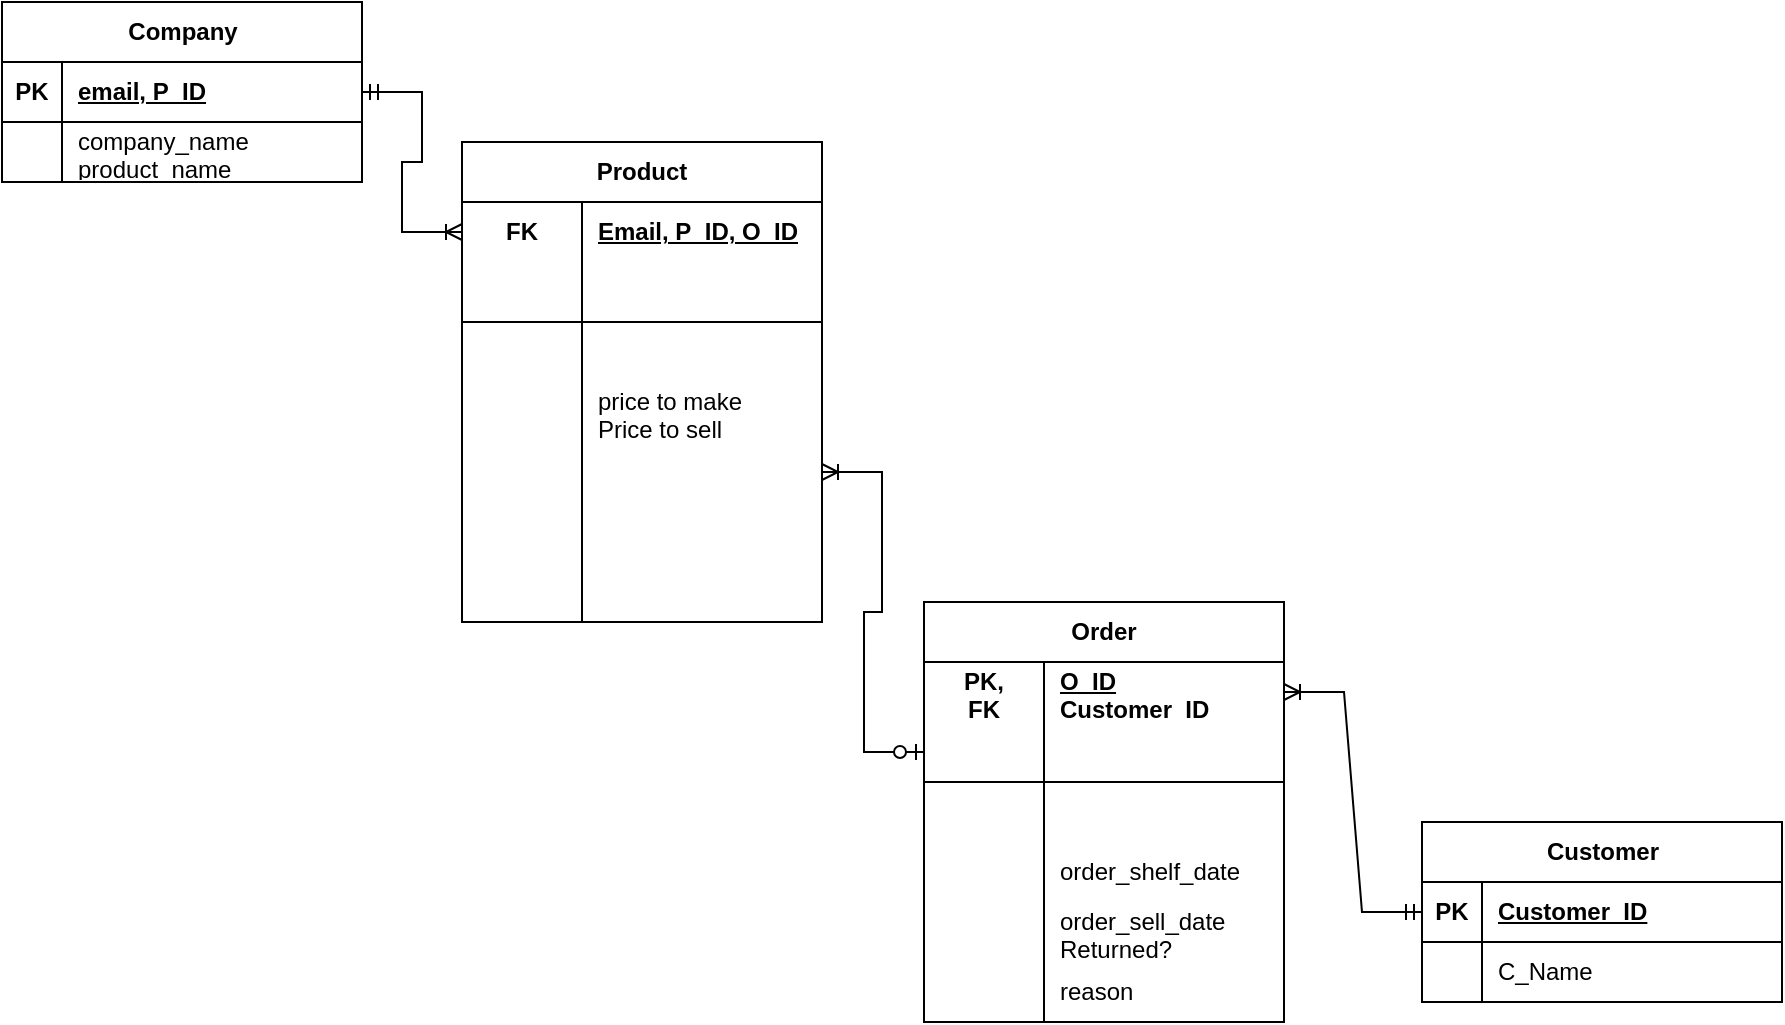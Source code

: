 <mxfile version="21.8.2" type="device">
  <diagram name="Page-1" id="zw1ZrnLXYOxTeiUpd0QE">
    <mxGraphModel dx="1434" dy="782" grid="1" gridSize="10" guides="1" tooltips="1" connect="1" arrows="1" fold="1" page="1" pageScale="1" pageWidth="827" pageHeight="1169" math="0" shadow="0">
      <root>
        <mxCell id="0" />
        <mxCell id="1" parent="0" />
        <mxCell id="6tR1M4XwU3tnU8-cOxqm-1" value="Company" style="shape=table;startSize=30;container=1;collapsible=1;childLayout=tableLayout;fixedRows=1;rowLines=0;fontStyle=1;align=center;resizeLast=1;html=1;" parent="1" vertex="1">
          <mxGeometry x="40" y="20" width="180" height="90" as="geometry" />
        </mxCell>
        <mxCell id="6tR1M4XwU3tnU8-cOxqm-2" value="" style="shape=tableRow;horizontal=0;startSize=0;swimlaneHead=0;swimlaneBody=0;fillColor=none;collapsible=0;dropTarget=0;points=[[0,0.5],[1,0.5]];portConstraint=eastwest;top=0;left=0;right=0;bottom=1;" parent="6tR1M4XwU3tnU8-cOxqm-1" vertex="1">
          <mxGeometry y="30" width="180" height="30" as="geometry" />
        </mxCell>
        <mxCell id="6tR1M4XwU3tnU8-cOxqm-3" value="PK" style="shape=partialRectangle;connectable=0;fillColor=none;top=0;left=0;bottom=0;right=0;fontStyle=1;overflow=hidden;whiteSpace=wrap;html=1;" parent="6tR1M4XwU3tnU8-cOxqm-2" vertex="1">
          <mxGeometry width="30" height="30" as="geometry">
            <mxRectangle width="30" height="30" as="alternateBounds" />
          </mxGeometry>
        </mxCell>
        <mxCell id="6tR1M4XwU3tnU8-cOxqm-4" value="email, P_ID" style="shape=partialRectangle;connectable=0;fillColor=none;top=0;left=0;bottom=0;right=0;align=left;spacingLeft=6;fontStyle=5;overflow=hidden;whiteSpace=wrap;html=1;" parent="6tR1M4XwU3tnU8-cOxqm-2" vertex="1">
          <mxGeometry x="30" width="150" height="30" as="geometry">
            <mxRectangle width="150" height="30" as="alternateBounds" />
          </mxGeometry>
        </mxCell>
        <mxCell id="6tR1M4XwU3tnU8-cOxqm-5" value="" style="shape=tableRow;horizontal=0;startSize=0;swimlaneHead=0;swimlaneBody=0;fillColor=none;collapsible=0;dropTarget=0;points=[[0,0.5],[1,0.5]];portConstraint=eastwest;top=0;left=0;right=0;bottom=0;" parent="6tR1M4XwU3tnU8-cOxqm-1" vertex="1">
          <mxGeometry y="60" width="180" height="30" as="geometry" />
        </mxCell>
        <mxCell id="6tR1M4XwU3tnU8-cOxqm-6" value="" style="shape=partialRectangle;connectable=0;fillColor=none;top=0;left=0;bottom=0;right=0;editable=1;overflow=hidden;whiteSpace=wrap;html=1;" parent="6tR1M4XwU3tnU8-cOxqm-5" vertex="1">
          <mxGeometry width="30" height="30" as="geometry">
            <mxRectangle width="30" height="30" as="alternateBounds" />
          </mxGeometry>
        </mxCell>
        <mxCell id="6tR1M4XwU3tnU8-cOxqm-7" value="company_name&lt;br&gt;product_name" style="shape=partialRectangle;connectable=0;fillColor=none;top=0;left=0;bottom=0;right=0;align=left;spacingLeft=6;overflow=hidden;whiteSpace=wrap;html=1;" parent="6tR1M4XwU3tnU8-cOxqm-5" vertex="1">
          <mxGeometry x="30" width="150" height="30" as="geometry">
            <mxRectangle width="150" height="30" as="alternateBounds" />
          </mxGeometry>
        </mxCell>
        <mxCell id="6tR1M4XwU3tnU8-cOxqm-40" value="Product" style="shape=table;startSize=30;container=1;collapsible=1;childLayout=tableLayout;fixedRows=1;rowLines=0;fontStyle=1;align=center;resizeLast=1;html=1;whiteSpace=wrap;" parent="1" vertex="1">
          <mxGeometry x="270" y="90" width="180" height="240" as="geometry" />
        </mxCell>
        <mxCell id="6tR1M4XwU3tnU8-cOxqm-41" value="" style="shape=tableRow;horizontal=0;startSize=0;swimlaneHead=0;swimlaneBody=0;fillColor=none;collapsible=0;dropTarget=0;points=[[0,0.5],[1,0.5]];portConstraint=eastwest;top=0;left=0;right=0;bottom=0;html=1;" parent="6tR1M4XwU3tnU8-cOxqm-40" vertex="1">
          <mxGeometry y="30" width="180" height="30" as="geometry" />
        </mxCell>
        <mxCell id="6tR1M4XwU3tnU8-cOxqm-42" value="FK" style="shape=partialRectangle;connectable=0;fillColor=none;top=0;left=0;bottom=0;right=0;fontStyle=1;overflow=hidden;html=1;whiteSpace=wrap;" parent="6tR1M4XwU3tnU8-cOxqm-41" vertex="1">
          <mxGeometry width="60" height="30" as="geometry">
            <mxRectangle width="60" height="30" as="alternateBounds" />
          </mxGeometry>
        </mxCell>
        <mxCell id="6tR1M4XwU3tnU8-cOxqm-43" value="Email, P_ID, O_ID" style="shape=partialRectangle;connectable=0;fillColor=none;top=0;left=0;bottom=0;right=0;align=left;spacingLeft=6;fontStyle=5;overflow=hidden;html=1;whiteSpace=wrap;" parent="6tR1M4XwU3tnU8-cOxqm-41" vertex="1">
          <mxGeometry x="60" width="120" height="30" as="geometry">
            <mxRectangle width="120" height="30" as="alternateBounds" />
          </mxGeometry>
        </mxCell>
        <mxCell id="6tR1M4XwU3tnU8-cOxqm-44" value="" style="shape=tableRow;horizontal=0;startSize=0;swimlaneHead=0;swimlaneBody=0;fillColor=none;collapsible=0;dropTarget=0;points=[[0,0.5],[1,0.5]];portConstraint=eastwest;top=0;left=0;right=0;bottom=1;html=1;" parent="6tR1M4XwU3tnU8-cOxqm-40" vertex="1">
          <mxGeometry y="60" width="180" height="30" as="geometry" />
        </mxCell>
        <mxCell id="6tR1M4XwU3tnU8-cOxqm-45" value="" style="shape=partialRectangle;connectable=0;fillColor=none;top=0;left=0;bottom=0;right=0;fontStyle=1;overflow=hidden;html=1;whiteSpace=wrap;" parent="6tR1M4XwU3tnU8-cOxqm-44" vertex="1">
          <mxGeometry width="60" height="30" as="geometry">
            <mxRectangle width="60" height="30" as="alternateBounds" />
          </mxGeometry>
        </mxCell>
        <mxCell id="6tR1M4XwU3tnU8-cOxqm-46" value="" style="shape=partialRectangle;connectable=0;fillColor=none;top=0;left=0;bottom=0;right=0;align=left;spacingLeft=6;fontStyle=5;overflow=hidden;html=1;whiteSpace=wrap;" parent="6tR1M4XwU3tnU8-cOxqm-44" vertex="1">
          <mxGeometry x="60" width="120" height="30" as="geometry">
            <mxRectangle width="120" height="30" as="alternateBounds" />
          </mxGeometry>
        </mxCell>
        <mxCell id="6tR1M4XwU3tnU8-cOxqm-47" value="" style="shape=tableRow;horizontal=0;startSize=0;swimlaneHead=0;swimlaneBody=0;fillColor=none;collapsible=0;dropTarget=0;points=[[0,0.5],[1,0.5]];portConstraint=eastwest;top=0;left=0;right=0;bottom=0;html=1;" parent="6tR1M4XwU3tnU8-cOxqm-40" vertex="1">
          <mxGeometry y="90" width="180" height="30" as="geometry" />
        </mxCell>
        <mxCell id="6tR1M4XwU3tnU8-cOxqm-48" value="" style="shape=partialRectangle;connectable=0;fillColor=none;top=0;left=0;bottom=0;right=0;editable=1;overflow=hidden;html=1;whiteSpace=wrap;" parent="6tR1M4XwU3tnU8-cOxqm-47" vertex="1">
          <mxGeometry width="60" height="30" as="geometry">
            <mxRectangle width="60" height="30" as="alternateBounds" />
          </mxGeometry>
        </mxCell>
        <mxCell id="6tR1M4XwU3tnU8-cOxqm-49" value="" style="shape=partialRectangle;connectable=0;fillColor=none;top=0;left=0;bottom=0;right=0;align=left;spacingLeft=6;overflow=hidden;html=1;whiteSpace=wrap;" parent="6tR1M4XwU3tnU8-cOxqm-47" vertex="1">
          <mxGeometry x="60" width="120" height="30" as="geometry">
            <mxRectangle width="120" height="30" as="alternateBounds" />
          </mxGeometry>
        </mxCell>
        <mxCell id="6tR1M4XwU3tnU8-cOxqm-50" value="" style="shape=tableRow;horizontal=0;startSize=0;swimlaneHead=0;swimlaneBody=0;fillColor=none;collapsible=0;dropTarget=0;points=[[0,0.5],[1,0.5]];portConstraint=eastwest;top=0;left=0;right=0;bottom=0;html=1;" parent="6tR1M4XwU3tnU8-cOxqm-40" vertex="1">
          <mxGeometry y="120" width="180" height="30" as="geometry" />
        </mxCell>
        <mxCell id="6tR1M4XwU3tnU8-cOxqm-51" value="" style="shape=partialRectangle;connectable=0;fillColor=none;top=0;left=0;bottom=0;right=0;editable=1;overflow=hidden;html=1;whiteSpace=wrap;" parent="6tR1M4XwU3tnU8-cOxqm-50" vertex="1">
          <mxGeometry width="60" height="30" as="geometry">
            <mxRectangle width="60" height="30" as="alternateBounds" />
          </mxGeometry>
        </mxCell>
        <mxCell id="6tR1M4XwU3tnU8-cOxqm-52" value="price to make&lt;br&gt;Price to sell&lt;br&gt;&lt;span style=&quot;white-space: pre;&quot;&gt;&#x9;&lt;/span&gt;&lt;span style=&quot;white-space: pre;&quot;&gt;&#x9;&lt;/span&gt;&lt;span style=&quot;white-space: pre;&quot;&gt;&#x9;&lt;/span&gt;" style="shape=partialRectangle;connectable=0;fillColor=none;top=0;left=0;bottom=0;right=0;align=left;spacingLeft=6;overflow=hidden;html=1;whiteSpace=wrap;" parent="6tR1M4XwU3tnU8-cOxqm-50" vertex="1">
          <mxGeometry x="60" width="120" height="30" as="geometry">
            <mxRectangle width="120" height="30" as="alternateBounds" />
          </mxGeometry>
        </mxCell>
        <mxCell id="6tR1M4XwU3tnU8-cOxqm-83" value="" style="shape=tableRow;horizontal=0;startSize=0;swimlaneHead=0;swimlaneBody=0;fillColor=none;collapsible=0;dropTarget=0;points=[[0,0.5],[1,0.5]];portConstraint=eastwest;top=0;left=0;right=0;bottom=0;html=1;" parent="6tR1M4XwU3tnU8-cOxqm-40" vertex="1">
          <mxGeometry y="150" width="180" height="30" as="geometry" />
        </mxCell>
        <mxCell id="6tR1M4XwU3tnU8-cOxqm-84" value="" style="shape=partialRectangle;connectable=0;fillColor=none;top=0;left=0;bottom=0;right=0;editable=1;overflow=hidden;html=1;whiteSpace=wrap;" parent="6tR1M4XwU3tnU8-cOxqm-83" vertex="1">
          <mxGeometry width="60" height="30" as="geometry">
            <mxRectangle width="60" height="30" as="alternateBounds" />
          </mxGeometry>
        </mxCell>
        <mxCell id="6tR1M4XwU3tnU8-cOxqm-85" value="" style="shape=partialRectangle;connectable=0;fillColor=none;top=0;left=0;bottom=0;right=0;align=left;spacingLeft=6;overflow=hidden;html=1;whiteSpace=wrap;" parent="6tR1M4XwU3tnU8-cOxqm-83" vertex="1">
          <mxGeometry x="60" width="120" height="30" as="geometry">
            <mxRectangle width="120" height="30" as="alternateBounds" />
          </mxGeometry>
        </mxCell>
        <mxCell id="6tR1M4XwU3tnU8-cOxqm-86" value="" style="shape=tableRow;horizontal=0;startSize=0;swimlaneHead=0;swimlaneBody=0;fillColor=none;collapsible=0;dropTarget=0;points=[[0,0.5],[1,0.5]];portConstraint=eastwest;top=0;left=0;right=0;bottom=0;html=1;" parent="6tR1M4XwU3tnU8-cOxqm-40" vertex="1">
          <mxGeometry y="180" width="180" height="30" as="geometry" />
        </mxCell>
        <mxCell id="6tR1M4XwU3tnU8-cOxqm-87" value="" style="shape=partialRectangle;connectable=0;fillColor=none;top=0;left=0;bottom=0;right=0;editable=1;overflow=hidden;html=1;whiteSpace=wrap;" parent="6tR1M4XwU3tnU8-cOxqm-86" vertex="1">
          <mxGeometry width="60" height="30" as="geometry">
            <mxRectangle width="60" height="30" as="alternateBounds" />
          </mxGeometry>
        </mxCell>
        <mxCell id="6tR1M4XwU3tnU8-cOxqm-88" value="" style="shape=partialRectangle;connectable=0;fillColor=none;top=0;left=0;bottom=0;right=0;align=left;spacingLeft=6;overflow=hidden;html=1;whiteSpace=wrap;" parent="6tR1M4XwU3tnU8-cOxqm-86" vertex="1">
          <mxGeometry x="60" width="120" height="30" as="geometry">
            <mxRectangle width="120" height="30" as="alternateBounds" />
          </mxGeometry>
        </mxCell>
        <mxCell id="6tR1M4XwU3tnU8-cOxqm-89" value="" style="shape=tableRow;horizontal=0;startSize=0;swimlaneHead=0;swimlaneBody=0;fillColor=none;collapsible=0;dropTarget=0;points=[[0,0.5],[1,0.5]];portConstraint=eastwest;top=0;left=0;right=0;bottom=0;html=1;" parent="6tR1M4XwU3tnU8-cOxqm-40" vertex="1">
          <mxGeometry y="210" width="180" height="30" as="geometry" />
        </mxCell>
        <mxCell id="6tR1M4XwU3tnU8-cOxqm-90" value="" style="shape=partialRectangle;connectable=0;fillColor=none;top=0;left=0;bottom=0;right=0;editable=1;overflow=hidden;html=1;whiteSpace=wrap;" parent="6tR1M4XwU3tnU8-cOxqm-89" vertex="1">
          <mxGeometry width="60" height="30" as="geometry">
            <mxRectangle width="60" height="30" as="alternateBounds" />
          </mxGeometry>
        </mxCell>
        <mxCell id="6tR1M4XwU3tnU8-cOxqm-91" value="" style="shape=partialRectangle;connectable=0;fillColor=none;top=0;left=0;bottom=0;right=0;align=left;spacingLeft=6;overflow=hidden;html=1;whiteSpace=wrap;" parent="6tR1M4XwU3tnU8-cOxqm-89" vertex="1">
          <mxGeometry x="60" width="120" height="30" as="geometry">
            <mxRectangle width="120" height="30" as="alternateBounds" />
          </mxGeometry>
        </mxCell>
        <mxCell id="6tR1M4XwU3tnU8-cOxqm-127" value="" style="edgeStyle=entityRelationEdgeStyle;fontSize=12;html=1;endArrow=ERoneToMany;startArrow=ERmandOne;rounded=0;exitX=1;exitY=0.5;exitDx=0;exitDy=0;" parent="6tR1M4XwU3tnU8-cOxqm-40" source="6tR1M4XwU3tnU8-cOxqm-2" edge="1">
          <mxGeometry width="100" height="100" relative="1" as="geometry">
            <mxPoint x="-10" y="310" as="sourcePoint" />
            <mxPoint y="45" as="targetPoint" />
            <Array as="points">
              <mxPoint x="-280" y="130" />
              <mxPoint x="-90" y="220" />
              <mxPoint x="-270" y="180" />
            </Array>
          </mxGeometry>
        </mxCell>
        <mxCell id="6tR1M4XwU3tnU8-cOxqm-95" value="Order" style="shape=table;startSize=30;container=1;collapsible=1;childLayout=tableLayout;fixedRows=1;rowLines=0;fontStyle=1;align=center;resizeLast=1;html=1;whiteSpace=wrap;" parent="1" vertex="1">
          <mxGeometry x="501" y="320" width="180" height="210" as="geometry" />
        </mxCell>
        <mxCell id="6tR1M4XwU3tnU8-cOxqm-96" value="" style="shape=tableRow;horizontal=0;startSize=0;swimlaneHead=0;swimlaneBody=0;fillColor=none;collapsible=0;dropTarget=0;points=[[0,0.5],[1,0.5]];portConstraint=eastwest;top=0;left=0;right=0;bottom=0;html=1;" parent="6tR1M4XwU3tnU8-cOxqm-95" vertex="1">
          <mxGeometry y="30" width="180" height="30" as="geometry" />
        </mxCell>
        <mxCell id="6tR1M4XwU3tnU8-cOxqm-97" value="PK,&lt;br&gt;FK" style="shape=partialRectangle;connectable=0;fillColor=none;top=0;left=0;bottom=0;right=0;fontStyle=1;overflow=hidden;html=1;whiteSpace=wrap;" parent="6tR1M4XwU3tnU8-cOxqm-96" vertex="1">
          <mxGeometry width="60" height="30" as="geometry">
            <mxRectangle width="60" height="30" as="alternateBounds" />
          </mxGeometry>
        </mxCell>
        <mxCell id="6tR1M4XwU3tnU8-cOxqm-98" value="O_ID &lt;br&gt;Customer_ID" style="shape=partialRectangle;connectable=0;fillColor=none;top=0;left=0;bottom=0;right=0;align=left;spacingLeft=6;fontStyle=5;overflow=hidden;html=1;whiteSpace=wrap;" parent="6tR1M4XwU3tnU8-cOxqm-96" vertex="1">
          <mxGeometry x="60" width="120" height="30" as="geometry">
            <mxRectangle width="120" height="30" as="alternateBounds" />
          </mxGeometry>
        </mxCell>
        <mxCell id="6tR1M4XwU3tnU8-cOxqm-99" value="" style="shape=tableRow;horizontal=0;startSize=0;swimlaneHead=0;swimlaneBody=0;fillColor=none;collapsible=0;dropTarget=0;points=[[0,0.5],[1,0.5]];portConstraint=eastwest;top=0;left=0;right=0;bottom=1;html=1;" parent="6tR1M4XwU3tnU8-cOxqm-95" vertex="1">
          <mxGeometry y="60" width="180" height="30" as="geometry" />
        </mxCell>
        <mxCell id="6tR1M4XwU3tnU8-cOxqm-100" value="" style="shape=partialRectangle;connectable=0;fillColor=none;top=0;left=0;bottom=0;right=0;fontStyle=1;overflow=hidden;html=1;whiteSpace=wrap;" parent="6tR1M4XwU3tnU8-cOxqm-99" vertex="1">
          <mxGeometry width="60" height="30" as="geometry">
            <mxRectangle width="60" height="30" as="alternateBounds" />
          </mxGeometry>
        </mxCell>
        <mxCell id="6tR1M4XwU3tnU8-cOxqm-101" value="" style="shape=partialRectangle;connectable=0;fillColor=none;top=0;left=0;bottom=0;right=0;align=left;spacingLeft=6;fontStyle=5;overflow=hidden;html=1;whiteSpace=wrap;" parent="6tR1M4XwU3tnU8-cOxqm-99" vertex="1">
          <mxGeometry x="60" width="120" height="30" as="geometry">
            <mxRectangle width="120" height="30" as="alternateBounds" />
          </mxGeometry>
        </mxCell>
        <mxCell id="6tR1M4XwU3tnU8-cOxqm-102" value="" style="shape=tableRow;horizontal=0;startSize=0;swimlaneHead=0;swimlaneBody=0;fillColor=none;collapsible=0;dropTarget=0;points=[[0,0.5],[1,0.5]];portConstraint=eastwest;top=0;left=0;right=0;bottom=0;html=1;" parent="6tR1M4XwU3tnU8-cOxqm-95" vertex="1">
          <mxGeometry y="90" width="180" height="30" as="geometry" />
        </mxCell>
        <mxCell id="6tR1M4XwU3tnU8-cOxqm-103" value="" style="shape=partialRectangle;connectable=0;fillColor=none;top=0;left=0;bottom=0;right=0;editable=1;overflow=hidden;html=1;whiteSpace=wrap;" parent="6tR1M4XwU3tnU8-cOxqm-102" vertex="1">
          <mxGeometry width="60" height="30" as="geometry">
            <mxRectangle width="60" height="30" as="alternateBounds" />
          </mxGeometry>
        </mxCell>
        <mxCell id="6tR1M4XwU3tnU8-cOxqm-104" value="" style="shape=partialRectangle;connectable=0;fillColor=none;top=0;left=0;bottom=0;right=0;align=left;spacingLeft=6;overflow=hidden;html=1;whiteSpace=wrap;" parent="6tR1M4XwU3tnU8-cOxqm-102" vertex="1">
          <mxGeometry x="60" width="120" height="30" as="geometry">
            <mxRectangle width="120" height="30" as="alternateBounds" />
          </mxGeometry>
        </mxCell>
        <mxCell id="6tR1M4XwU3tnU8-cOxqm-105" value="" style="shape=tableRow;horizontal=0;startSize=0;swimlaneHead=0;swimlaneBody=0;fillColor=none;collapsible=0;dropTarget=0;points=[[0,0.5],[1,0.5]];portConstraint=eastwest;top=0;left=0;right=0;bottom=0;html=1;" parent="6tR1M4XwU3tnU8-cOxqm-95" vertex="1">
          <mxGeometry y="120" width="180" height="30" as="geometry" />
        </mxCell>
        <mxCell id="6tR1M4XwU3tnU8-cOxqm-106" value="" style="shape=partialRectangle;connectable=0;fillColor=none;top=0;left=0;bottom=0;right=0;editable=1;overflow=hidden;html=1;whiteSpace=wrap;" parent="6tR1M4XwU3tnU8-cOxqm-105" vertex="1">
          <mxGeometry width="60" height="30" as="geometry">
            <mxRectangle width="60" height="30" as="alternateBounds" />
          </mxGeometry>
        </mxCell>
        <mxCell id="6tR1M4XwU3tnU8-cOxqm-107" value="order_shelf_date" style="shape=partialRectangle;connectable=0;fillColor=none;top=0;left=0;bottom=0;right=0;align=left;spacingLeft=6;overflow=hidden;html=1;whiteSpace=wrap;" parent="6tR1M4XwU3tnU8-cOxqm-105" vertex="1">
          <mxGeometry x="60" width="120" height="30" as="geometry">
            <mxRectangle width="120" height="30" as="alternateBounds" />
          </mxGeometry>
        </mxCell>
        <mxCell id="6tR1M4XwU3tnU8-cOxqm-108" value="" style="shape=tableRow;horizontal=0;startSize=0;swimlaneHead=0;swimlaneBody=0;fillColor=none;collapsible=0;dropTarget=0;points=[[0,0.5],[1,0.5]];portConstraint=eastwest;top=0;left=0;right=0;bottom=0;html=1;" parent="6tR1M4XwU3tnU8-cOxqm-95" vertex="1">
          <mxGeometry y="150" width="180" height="30" as="geometry" />
        </mxCell>
        <mxCell id="6tR1M4XwU3tnU8-cOxqm-109" value="" style="shape=partialRectangle;connectable=0;fillColor=none;top=0;left=0;bottom=0;right=0;editable=1;overflow=hidden;html=1;whiteSpace=wrap;" parent="6tR1M4XwU3tnU8-cOxqm-108" vertex="1">
          <mxGeometry width="60" height="30" as="geometry">
            <mxRectangle width="60" height="30" as="alternateBounds" />
          </mxGeometry>
        </mxCell>
        <mxCell id="6tR1M4XwU3tnU8-cOxqm-110" value="order_sell_date&lt;br&gt;Returned?" style="shape=partialRectangle;connectable=0;fillColor=none;top=0;left=0;bottom=0;right=0;align=left;spacingLeft=6;overflow=hidden;html=1;whiteSpace=wrap;" parent="6tR1M4XwU3tnU8-cOxqm-108" vertex="1">
          <mxGeometry x="60" width="120" height="30" as="geometry">
            <mxRectangle width="120" height="30" as="alternateBounds" />
          </mxGeometry>
        </mxCell>
        <mxCell id="6tR1M4XwU3tnU8-cOxqm-111" value="" style="shape=tableRow;horizontal=0;startSize=0;swimlaneHead=0;swimlaneBody=0;fillColor=none;collapsible=0;dropTarget=0;points=[[0,0.5],[1,0.5]];portConstraint=eastwest;top=0;left=0;right=0;bottom=0;html=1;" parent="6tR1M4XwU3tnU8-cOxqm-95" vertex="1">
          <mxGeometry y="180" width="180" height="30" as="geometry" />
        </mxCell>
        <mxCell id="6tR1M4XwU3tnU8-cOxqm-112" value="" style="shape=partialRectangle;connectable=0;fillColor=none;top=0;left=0;bottom=0;right=0;editable=1;overflow=hidden;html=1;whiteSpace=wrap;" parent="6tR1M4XwU3tnU8-cOxqm-111" vertex="1">
          <mxGeometry width="60" height="30" as="geometry">
            <mxRectangle width="60" height="30" as="alternateBounds" />
          </mxGeometry>
        </mxCell>
        <mxCell id="6tR1M4XwU3tnU8-cOxqm-113" value="reason" style="shape=partialRectangle;connectable=0;fillColor=none;top=0;left=0;bottom=0;right=0;align=left;spacingLeft=6;overflow=hidden;html=1;whiteSpace=wrap;" parent="6tR1M4XwU3tnU8-cOxqm-111" vertex="1">
          <mxGeometry x="60" width="120" height="30" as="geometry">
            <mxRectangle width="120" height="30" as="alternateBounds" />
          </mxGeometry>
        </mxCell>
        <mxCell id="6tR1M4XwU3tnU8-cOxqm-114" value="Customer" style="shape=table;startSize=30;container=1;collapsible=1;childLayout=tableLayout;fixedRows=1;rowLines=0;fontStyle=1;align=center;resizeLast=1;html=1;" parent="1" vertex="1">
          <mxGeometry x="750" y="430" width="180" height="90" as="geometry" />
        </mxCell>
        <mxCell id="6tR1M4XwU3tnU8-cOxqm-115" value="" style="shape=tableRow;horizontal=0;startSize=0;swimlaneHead=0;swimlaneBody=0;fillColor=none;collapsible=0;dropTarget=0;points=[[0,0.5],[1,0.5]];portConstraint=eastwest;top=0;left=0;right=0;bottom=1;" parent="6tR1M4XwU3tnU8-cOxqm-114" vertex="1">
          <mxGeometry y="30" width="180" height="30" as="geometry" />
        </mxCell>
        <mxCell id="6tR1M4XwU3tnU8-cOxqm-116" value="PK" style="shape=partialRectangle;connectable=0;fillColor=none;top=0;left=0;bottom=0;right=0;fontStyle=1;overflow=hidden;whiteSpace=wrap;html=1;" parent="6tR1M4XwU3tnU8-cOxqm-115" vertex="1">
          <mxGeometry width="30" height="30" as="geometry">
            <mxRectangle width="30" height="30" as="alternateBounds" />
          </mxGeometry>
        </mxCell>
        <mxCell id="6tR1M4XwU3tnU8-cOxqm-117" value="Customer_ID" style="shape=partialRectangle;connectable=0;fillColor=none;top=0;left=0;bottom=0;right=0;align=left;spacingLeft=6;fontStyle=5;overflow=hidden;whiteSpace=wrap;html=1;" parent="6tR1M4XwU3tnU8-cOxqm-115" vertex="1">
          <mxGeometry x="30" width="150" height="30" as="geometry">
            <mxRectangle width="150" height="30" as="alternateBounds" />
          </mxGeometry>
        </mxCell>
        <mxCell id="6tR1M4XwU3tnU8-cOxqm-118" value="" style="shape=tableRow;horizontal=0;startSize=0;swimlaneHead=0;swimlaneBody=0;fillColor=none;collapsible=0;dropTarget=0;points=[[0,0.5],[1,0.5]];portConstraint=eastwest;top=0;left=0;right=0;bottom=0;" parent="6tR1M4XwU3tnU8-cOxqm-114" vertex="1">
          <mxGeometry y="60" width="180" height="30" as="geometry" />
        </mxCell>
        <mxCell id="6tR1M4XwU3tnU8-cOxqm-119" value="" style="shape=partialRectangle;connectable=0;fillColor=none;top=0;left=0;bottom=0;right=0;editable=1;overflow=hidden;whiteSpace=wrap;html=1;" parent="6tR1M4XwU3tnU8-cOxqm-118" vertex="1">
          <mxGeometry width="30" height="30" as="geometry">
            <mxRectangle width="30" height="30" as="alternateBounds" />
          </mxGeometry>
        </mxCell>
        <mxCell id="6tR1M4XwU3tnU8-cOxqm-120" value="C_Name" style="shape=partialRectangle;connectable=0;fillColor=none;top=0;left=0;bottom=0;right=0;align=left;spacingLeft=6;overflow=hidden;whiteSpace=wrap;html=1;" parent="6tR1M4XwU3tnU8-cOxqm-118" vertex="1">
          <mxGeometry x="30" width="150" height="30" as="geometry">
            <mxRectangle width="150" height="30" as="alternateBounds" />
          </mxGeometry>
        </mxCell>
        <mxCell id="6tR1M4XwU3tnU8-cOxqm-128" value="" style="edgeStyle=entityRelationEdgeStyle;fontSize=12;html=1;endArrow=ERoneToMany;startArrow=ERmandOne;rounded=0;exitX=0;exitY=0.5;exitDx=0;exitDy=0;entryX=1;entryY=0.5;entryDx=0;entryDy=0;" parent="1" source="6tR1M4XwU3tnU8-cOxqm-115" target="6tR1M4XwU3tnU8-cOxqm-96" edge="1">
          <mxGeometry width="100" height="100" relative="1" as="geometry">
            <mxPoint x="520" y="430" as="sourcePoint" />
            <mxPoint x="580" y="360" as="targetPoint" />
          </mxGeometry>
        </mxCell>
        <mxCell id="6tR1M4XwU3tnU8-cOxqm-129" value="" style="edgeStyle=entityRelationEdgeStyle;fontSize=12;html=1;endArrow=ERoneToMany;startArrow=ERzeroToOne;rounded=0;exitX=0;exitY=0.5;exitDx=0;exitDy=0;entryX=1;entryY=0.5;entryDx=0;entryDy=0;" parent="1" source="6tR1M4XwU3tnU8-cOxqm-99" target="6tR1M4XwU3tnU8-cOxqm-83" edge="1">
          <mxGeometry width="100" height="100" relative="1" as="geometry">
            <mxPoint x="310" y="340" as="sourcePoint" />
            <mxPoint x="270" y="230" as="targetPoint" />
            <Array as="points">
              <mxPoint x="210" y="255" />
              <mxPoint x="200" y="255" />
              <mxPoint x="260" y="265" />
              <mxPoint x="260" y="295" />
            </Array>
          </mxGeometry>
        </mxCell>
      </root>
    </mxGraphModel>
  </diagram>
</mxfile>
